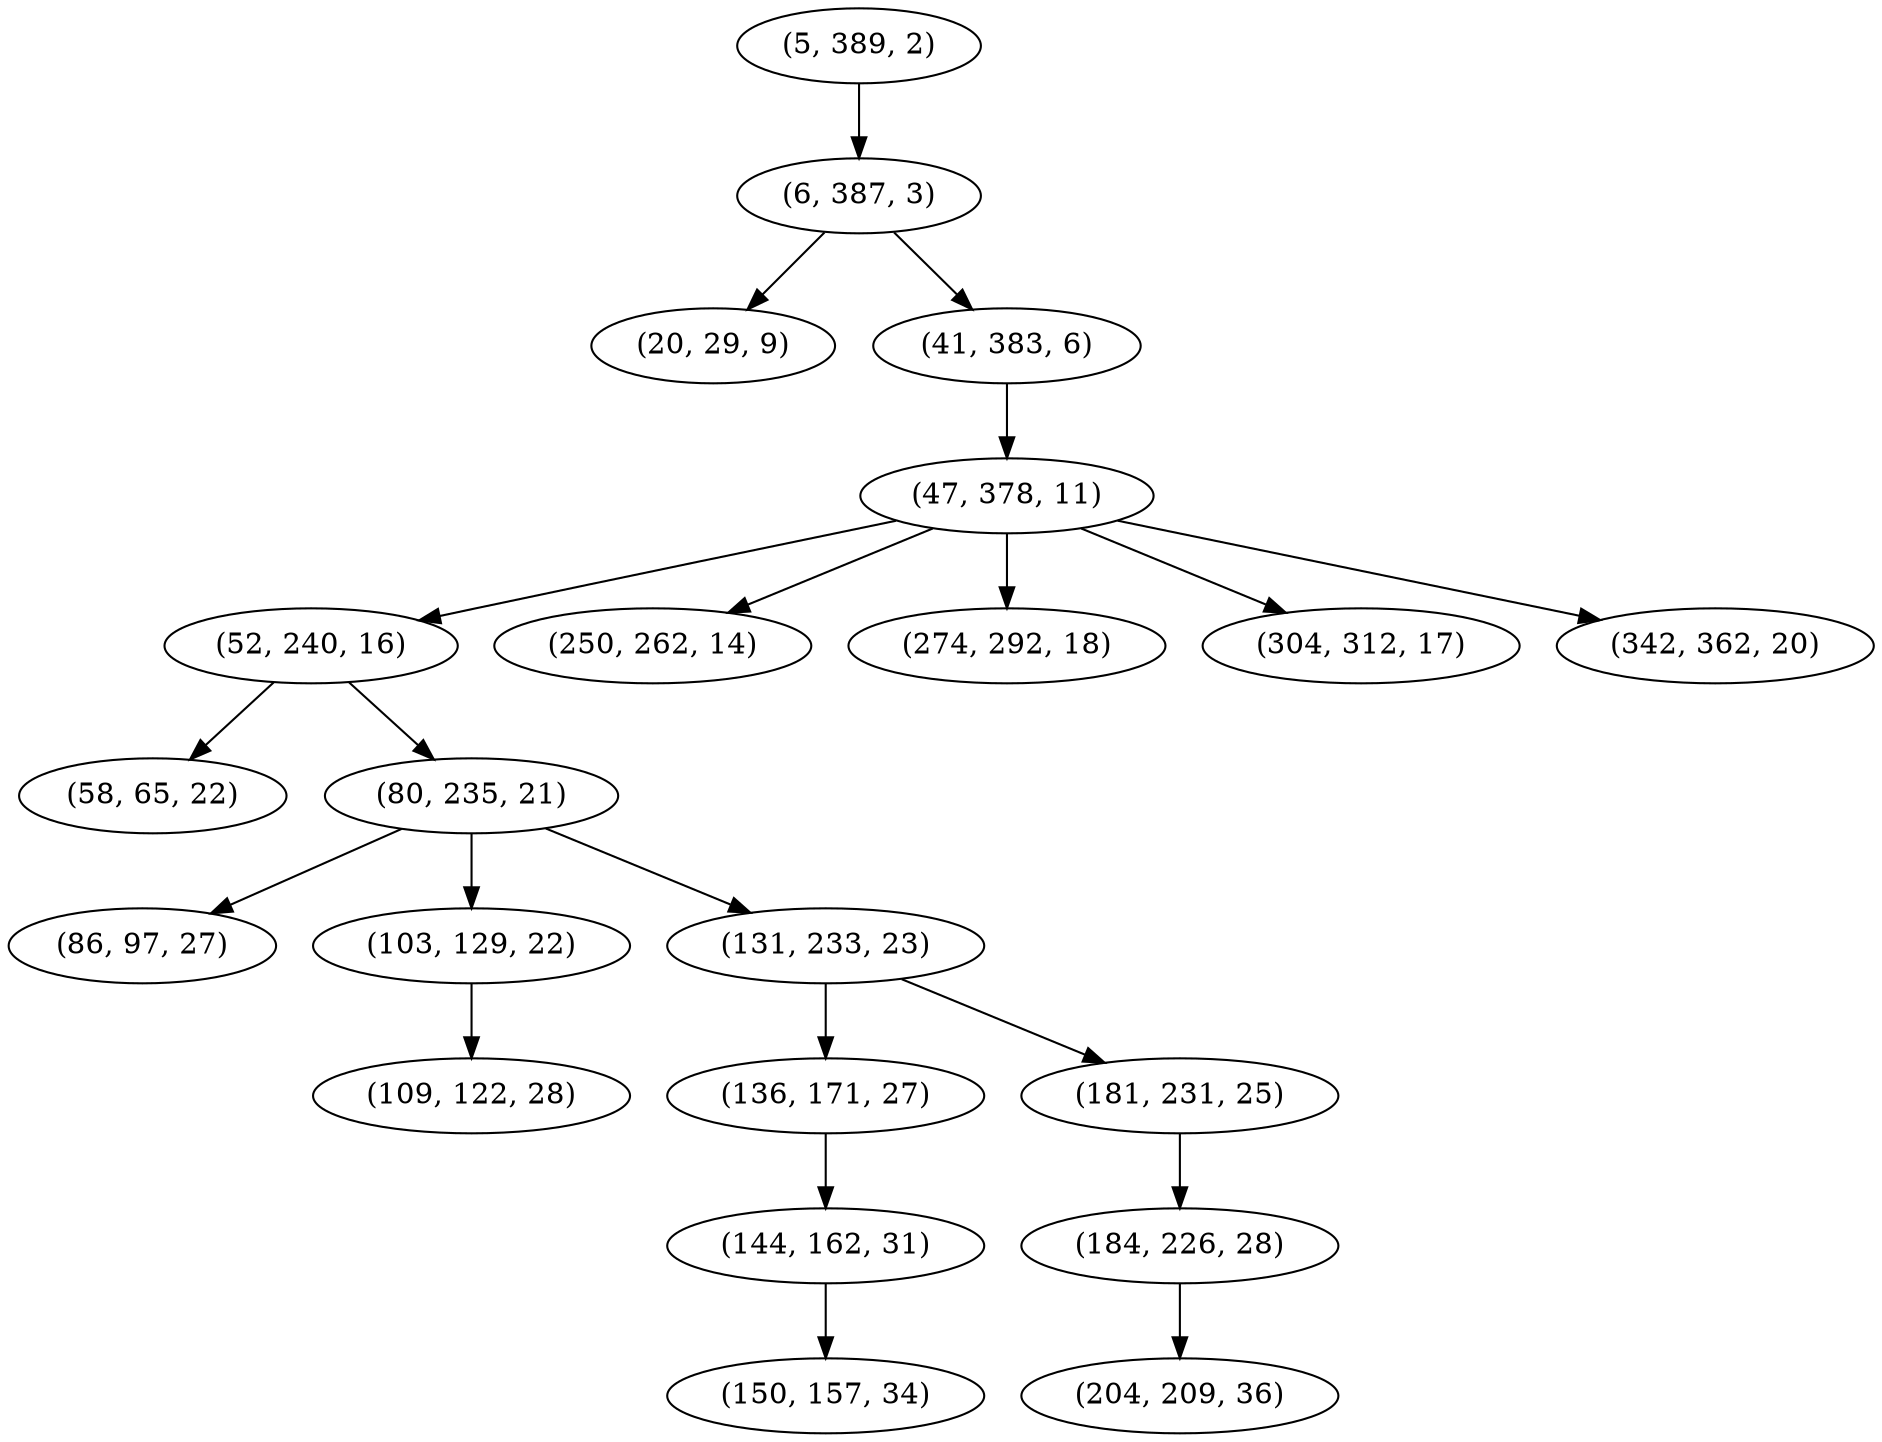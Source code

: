 digraph tree {
    "(5, 389, 2)";
    "(6, 387, 3)";
    "(20, 29, 9)";
    "(41, 383, 6)";
    "(47, 378, 11)";
    "(52, 240, 16)";
    "(58, 65, 22)";
    "(80, 235, 21)";
    "(86, 97, 27)";
    "(103, 129, 22)";
    "(109, 122, 28)";
    "(131, 233, 23)";
    "(136, 171, 27)";
    "(144, 162, 31)";
    "(150, 157, 34)";
    "(181, 231, 25)";
    "(184, 226, 28)";
    "(204, 209, 36)";
    "(250, 262, 14)";
    "(274, 292, 18)";
    "(304, 312, 17)";
    "(342, 362, 20)";
    "(5, 389, 2)" -> "(6, 387, 3)";
    "(6, 387, 3)" -> "(20, 29, 9)";
    "(6, 387, 3)" -> "(41, 383, 6)";
    "(41, 383, 6)" -> "(47, 378, 11)";
    "(47, 378, 11)" -> "(52, 240, 16)";
    "(47, 378, 11)" -> "(250, 262, 14)";
    "(47, 378, 11)" -> "(274, 292, 18)";
    "(47, 378, 11)" -> "(304, 312, 17)";
    "(47, 378, 11)" -> "(342, 362, 20)";
    "(52, 240, 16)" -> "(58, 65, 22)";
    "(52, 240, 16)" -> "(80, 235, 21)";
    "(80, 235, 21)" -> "(86, 97, 27)";
    "(80, 235, 21)" -> "(103, 129, 22)";
    "(80, 235, 21)" -> "(131, 233, 23)";
    "(103, 129, 22)" -> "(109, 122, 28)";
    "(131, 233, 23)" -> "(136, 171, 27)";
    "(131, 233, 23)" -> "(181, 231, 25)";
    "(136, 171, 27)" -> "(144, 162, 31)";
    "(144, 162, 31)" -> "(150, 157, 34)";
    "(181, 231, 25)" -> "(184, 226, 28)";
    "(184, 226, 28)" -> "(204, 209, 36)";
}
